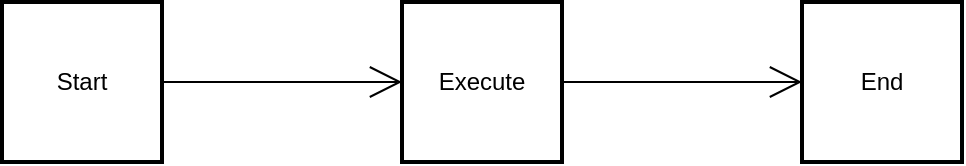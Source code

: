 <mxfile version="15.3.5" type="device" pages="2"><diagram id="ueOIRrDBd1wVDc674IY_" name="Tab1"><mxGraphModel dx="1106" dy="852" grid="1" gridSize="10" guides="1" tooltips="1" connect="1" arrows="1" fold="1" page="1" pageScale="1" pageWidth="850" pageHeight="1100" math="0" shadow="0"><root><mxCell id="0"/><mxCell id="1" parent="0"/><mxCell id="0ip4-s-s4uB5QE4t7WOG-4" style="edgeStyle=none;curved=1;rounded=0;orthogonalLoop=1;jettySize=auto;html=1;exitX=1;exitY=0.5;exitDx=0;exitDy=0;entryX=0;entryY=0.5;entryDx=0;entryDy=0;endArrow=open;startSize=14;endSize=14;sourcePerimeterSpacing=8;targetPerimeterSpacing=8;" edge="1" parent="1" source="0ip4-s-s4uB5QE4t7WOG-1" target="0ip4-s-s4uB5QE4t7WOG-2"><mxGeometry relative="1" as="geometry"/></mxCell><mxCell id="0ip4-s-s4uB5QE4t7WOG-1" value="Start" style="whiteSpace=wrap;html=1;aspect=fixed;hachureGap=4;pointerEvents=0;strokeWidth=2;" vertex="1" parent="1"><mxGeometry x="200" y="200" width="80" height="80" as="geometry"/></mxCell><mxCell id="0ip4-s-s4uB5QE4t7WOG-5" style="edgeStyle=none;curved=1;rounded=0;orthogonalLoop=1;jettySize=auto;html=1;exitX=1;exitY=0.5;exitDx=0;exitDy=0;entryX=0;entryY=0.5;entryDx=0;entryDy=0;endArrow=open;startSize=14;endSize=14;sourcePerimeterSpacing=8;targetPerimeterSpacing=8;" edge="1" parent="1" source="0ip4-s-s4uB5QE4t7WOG-2" target="0ip4-s-s4uB5QE4t7WOG-3"><mxGeometry relative="1" as="geometry"/></mxCell><mxCell id="0ip4-s-s4uB5QE4t7WOG-2" value="Execute" style="whiteSpace=wrap;html=1;aspect=fixed;hachureGap=4;pointerEvents=0;strokeWidth=2;" vertex="1" parent="1"><mxGeometry x="400" y="200" width="80" height="80" as="geometry"/></mxCell><mxCell id="0ip4-s-s4uB5QE4t7WOG-3" value="End" style="whiteSpace=wrap;html=1;aspect=fixed;hachureGap=4;pointerEvents=0;strokeWidth=2;" vertex="1" parent="1"><mxGeometry x="600" y="200" width="80" height="80" as="geometry"/></mxCell></root></mxGraphModel></diagram><diagram id="TF19RKGdlOuia3eujP_c" name="Tab2"><mxGraphModel dx="1106" dy="852" grid="1" gridSize="10" guides="1" tooltips="1" connect="1" arrows="1" fold="1" page="1" pageScale="1" pageWidth="850" pageHeight="1100" math="0" shadow="0"><root><mxCell id="gr-u7W1S95LL9X9pL8BV-0"/><mxCell id="gr-u7W1S95LL9X9pL8BV-1" parent="gr-u7W1S95LL9X9pL8BV-0"/><mxCell id="DBFfXnkuHPhSq1z304PK-0" value="Database" style="shape=cylinder3;whiteSpace=wrap;html=1;boundedLbl=1;backgroundOutline=1;size=15;hachureGap=4;pointerEvents=0;strokeWidth=2;" vertex="1" parent="gr-u7W1S95LL9X9pL8BV-1"><mxGeometry x="600" y="200" width="80" height="80" as="geometry"/></mxCell><mxCell id="DBFfXnkuHPhSq1z304PK-5" style="edgeStyle=none;curved=1;rounded=0;orthogonalLoop=1;jettySize=auto;html=1;exitX=1;exitY=0.5;exitDx=0;exitDy=0;entryX=0;entryY=0.5;entryDx=0;entryDy=0;entryPerimeter=0;endArrow=open;startSize=14;endSize=14;sourcePerimeterSpacing=8;targetPerimeterSpacing=8;" edge="1" parent="gr-u7W1S95LL9X9pL8BV-1" source="DBFfXnkuHPhSq1z304PK-2" target="DBFfXnkuHPhSq1z304PK-0"><mxGeometry relative="1" as="geometry"/></mxCell><mxCell id="DBFfXnkuHPhSq1z304PK-2" value="Web Server" style="whiteSpace=wrap;html=1;aspect=fixed;hachureGap=4;pointerEvents=0;strokeWidth=2;" vertex="1" parent="gr-u7W1S95LL9X9pL8BV-1"><mxGeometry x="400" y="200" width="80" height="80" as="geometry"/></mxCell><mxCell id="DBFfXnkuHPhSq1z304PK-4" style="edgeStyle=none;curved=1;rounded=0;orthogonalLoop=1;jettySize=auto;html=1;entryX=0;entryY=0.5;entryDx=0;entryDy=0;endArrow=open;startSize=14;endSize=14;sourcePerimeterSpacing=8;targetPerimeterSpacing=8;" edge="1" parent="gr-u7W1S95LL9X9pL8BV-1" source="DBFfXnkuHPhSq1z304PK-3" target="DBFfXnkuHPhSq1z304PK-2"><mxGeometry relative="1" as="geometry"/></mxCell><mxCell id="DBFfXnkuHPhSq1z304PK-3" value="User" style="sketch=0;outlineConnect=0;fontColor=#232F3E;gradientColor=none;fillColor=#232F3E;strokeColor=none;dashed=0;verticalLabelPosition=bottom;verticalAlign=top;align=center;html=1;fontSize=12;fontStyle=0;aspect=fixed;pointerEvents=1;shape=mxgraph.aws4.user;hachureGap=4;" vertex="1" parent="gr-u7W1S95LL9X9pL8BV-1"><mxGeometry x="200" y="200" width="80" height="80" as="geometry"/></mxCell></root></mxGraphModel></diagram></mxfile>